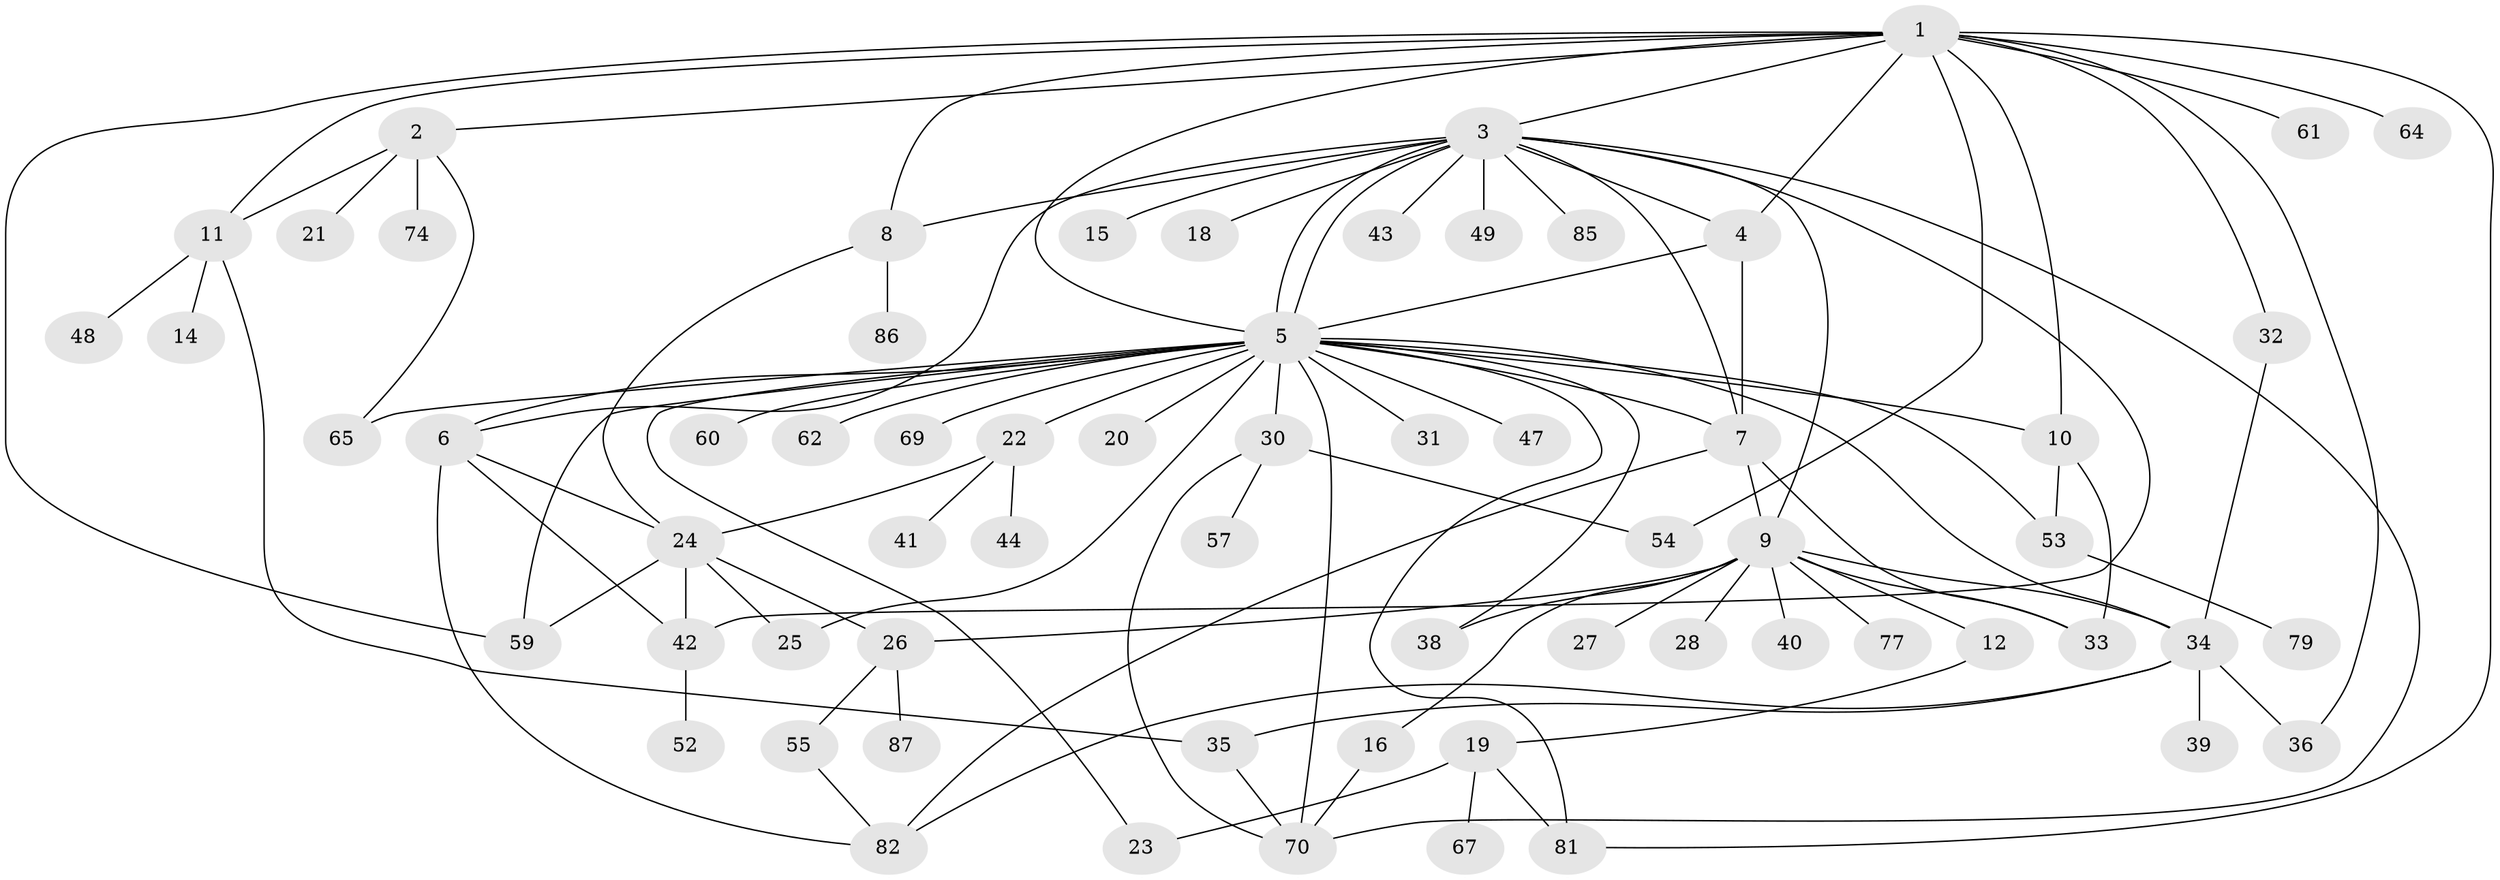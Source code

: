 // original degree distribution, {15: 0.011363636363636364, 6: 0.022727272727272728, 16: 0.011363636363636364, 4: 0.07954545454545454, 25: 0.011363636363636364, 12: 0.011363636363636364, 3: 0.125, 5: 0.045454545454545456, 1: 0.4318181818181818, 2: 0.22727272727272727, 8: 0.011363636363636364, 7: 0.011363636363636364}
// Generated by graph-tools (version 1.1) at 2025/41/03/06/25 10:41:48]
// undirected, 65 vertices, 103 edges
graph export_dot {
graph [start="1"]
  node [color=gray90,style=filled];
  1 [super="+84"];
  2 [super="+50"];
  3 [super="+58"];
  4;
  5 [super="+72"];
  6 [super="+68"];
  7 [super="+51"];
  8 [super="+88"];
  9 [super="+80"];
  10 [super="+13"];
  11 [super="+29"];
  12 [super="+17"];
  14;
  15;
  16 [super="+37"];
  18;
  19 [super="+66"];
  20;
  21;
  22 [super="+63"];
  23;
  24 [super="+73"];
  25;
  26 [super="+75"];
  27;
  28;
  30 [super="+46"];
  31;
  32;
  33;
  34 [super="+78"];
  35 [super="+45"];
  36;
  38;
  39;
  40;
  41;
  42 [super="+71"];
  43;
  44;
  47;
  48;
  49 [super="+56"];
  52;
  53;
  54;
  55 [super="+83"];
  57;
  59;
  60;
  61;
  62;
  64;
  65;
  67;
  69;
  70 [super="+76"];
  74;
  77;
  79;
  81;
  82;
  85;
  86;
  87;
  1 -- 2;
  1 -- 3;
  1 -- 4;
  1 -- 5;
  1 -- 8;
  1 -- 10;
  1 -- 32;
  1 -- 36;
  1 -- 54;
  1 -- 59;
  1 -- 61;
  1 -- 64;
  1 -- 81;
  1 -- 11;
  2 -- 11;
  2 -- 21;
  2 -- 65;
  2 -- 74;
  3 -- 4;
  3 -- 5;
  3 -- 5;
  3 -- 6;
  3 -- 7;
  3 -- 9;
  3 -- 15;
  3 -- 18;
  3 -- 42;
  3 -- 43;
  3 -- 49;
  3 -- 70;
  3 -- 85;
  3 -- 8;
  4 -- 5;
  4 -- 7;
  5 -- 7;
  5 -- 20;
  5 -- 22;
  5 -- 23;
  5 -- 25;
  5 -- 30;
  5 -- 31;
  5 -- 34;
  5 -- 38;
  5 -- 47;
  5 -- 53;
  5 -- 59;
  5 -- 60;
  5 -- 62;
  5 -- 65;
  5 -- 69;
  5 -- 70;
  5 -- 81;
  5 -- 10;
  5 -- 6;
  6 -- 42;
  6 -- 82;
  6 -- 24;
  7 -- 9;
  7 -- 33;
  7 -- 82;
  8 -- 24;
  8 -- 86;
  9 -- 12;
  9 -- 16;
  9 -- 26;
  9 -- 27;
  9 -- 28;
  9 -- 33;
  9 -- 34;
  9 -- 40;
  9 -- 77;
  9 -- 38;
  10 -- 53;
  10 -- 33;
  11 -- 14;
  11 -- 48;
  11 -- 35;
  12 -- 19;
  16 -- 70;
  19 -- 23;
  19 -- 67;
  19 -- 81;
  22 -- 24;
  22 -- 41;
  22 -- 44;
  24 -- 25;
  24 -- 42 [weight=2];
  24 -- 59;
  24 -- 26;
  26 -- 55;
  26 -- 87;
  30 -- 54;
  30 -- 57;
  30 -- 70;
  32 -- 34;
  34 -- 35;
  34 -- 39;
  34 -- 82;
  34 -- 36;
  35 -- 70;
  42 -- 52;
  53 -- 79;
  55 -- 82;
}
